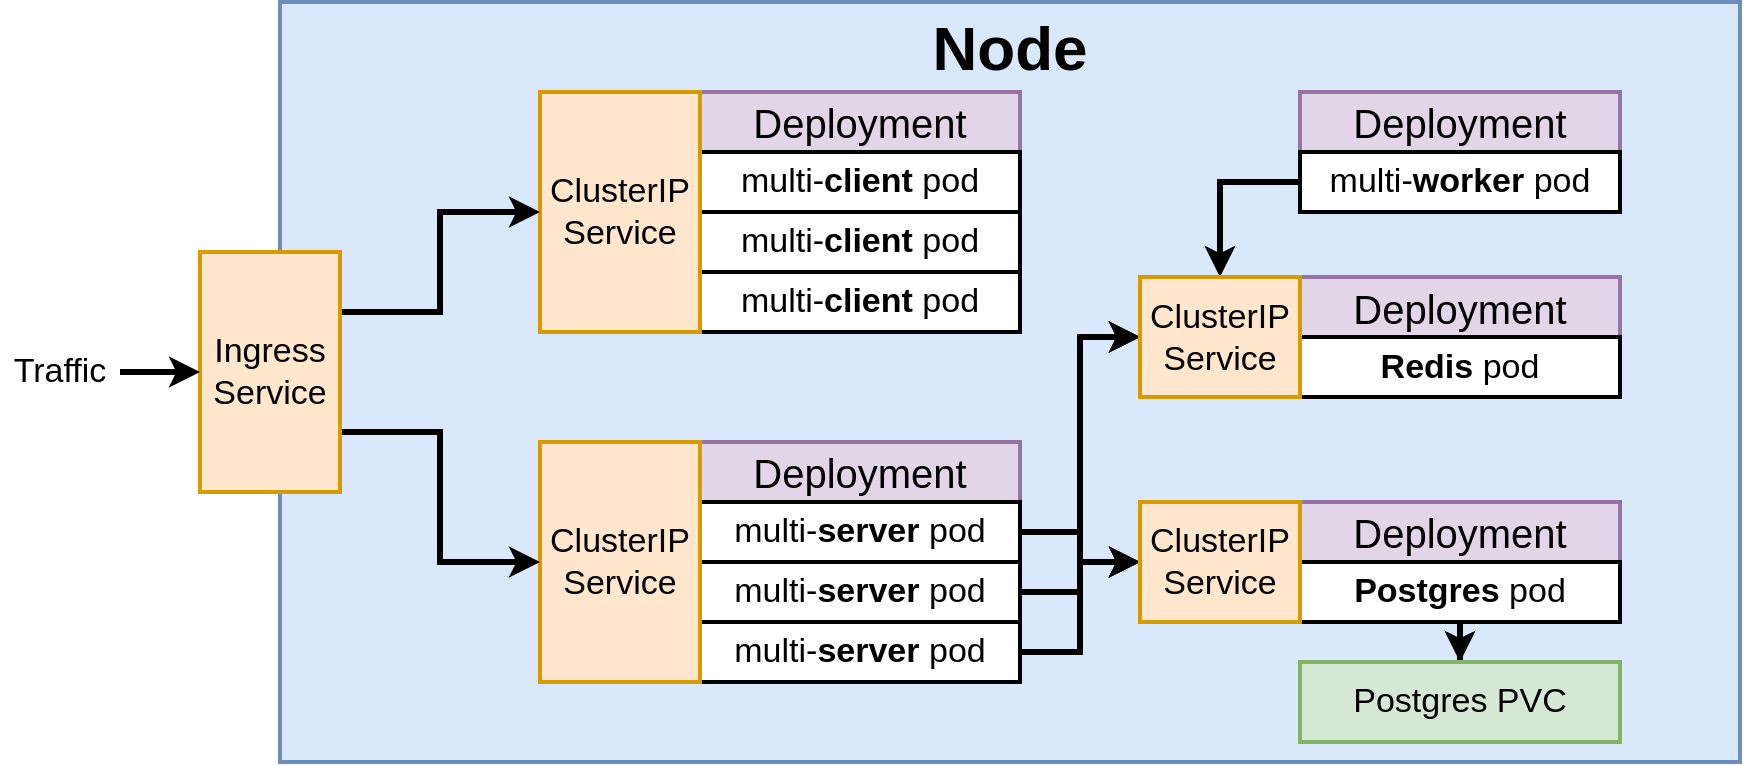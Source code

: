 <mxfile version="12.9.14" type="device"><diagram id="iMD9ftYaZnYNUTB2z-hO" name="Page-1"><mxGraphModel dx="1422" dy="762" grid="1" gridSize="10" guides="1" tooltips="1" connect="1" arrows="1" fold="1" page="1" pageScale="1" pageWidth="850" pageHeight="1100" math="0" shadow="0"><root><mxCell id="0"/><mxCell id="1" parent="0"/><mxCell id="Ijopshw64GC_B9DUQlLL-1" value="Node&lt;br style=&quot;font-size: 31px;&quot;&gt;&lt;br style=&quot;font-size: 31px;&quot;&gt;&lt;br style=&quot;font-size: 31px;&quot;&gt;&lt;br style=&quot;font-size: 31px;&quot;&gt;&lt;br style=&quot;font-size: 31px;&quot;&gt;&lt;br style=&quot;font-size: 31px;&quot;&gt;&lt;br style=&quot;font-size: 31px;&quot;&gt;&lt;br style=&quot;font-size: 31px;&quot;&gt;&lt;br style=&quot;font-size: 31px;&quot;&gt;&lt;br style=&quot;font-size: 31px;&quot;&gt;" style="rounded=0;whiteSpace=wrap;html=1;strokeWidth=2;fontSize=31;align=center;fillColor=#dae8fc;strokeColor=#6c8ebf;fontStyle=1" vertex="1" parent="1"><mxGeometry x="530" y="230" width="730" height="380" as="geometry"/></mxCell><mxCell id="Ijopshw64GC_B9DUQlLL-2" value="Deployment" style="rounded=0;whiteSpace=wrap;html=1;strokeWidth=2;fontSize=20;align=center;fillColor=#e1d5e7;strokeColor=#9673a6;" vertex="1" parent="1"><mxGeometry x="740" y="275" width="160" height="30" as="geometry"/></mxCell><mxCell id="Ijopshw64GC_B9DUQlLL-3" value="multi-&lt;b&gt;client&lt;/b&gt; pod" style="rounded=0;whiteSpace=wrap;html=1;strokeWidth=2;fontSize=17;align=center;fillColor=#ffffff;strokeColor=#000000;" vertex="1" parent="1"><mxGeometry x="740" y="305" width="160" height="30" as="geometry"/></mxCell><mxCell id="Ijopshw64GC_B9DUQlLL-4" value="multi-&lt;b&gt;client&lt;/b&gt; pod" style="rounded=0;whiteSpace=wrap;html=1;strokeWidth=2;fontSize=17;align=center;fillColor=#ffffff;strokeColor=#000000;" vertex="1" parent="1"><mxGeometry x="740" y="335" width="160" height="30" as="geometry"/></mxCell><mxCell id="Ijopshw64GC_B9DUQlLL-5" value="multi-&lt;b&gt;client&lt;/b&gt; pod" style="rounded=0;whiteSpace=wrap;html=1;strokeWidth=2;fontSize=17;align=center;fillColor=#ffffff;strokeColor=#000000;" vertex="1" parent="1"><mxGeometry x="740" y="365" width="160" height="30" as="geometry"/></mxCell><mxCell id="Ijopshw64GC_B9DUQlLL-6" value="Deployment" style="rounded=0;whiteSpace=wrap;html=1;strokeWidth=2;fontSize=20;align=center;fillColor=#e1d5e7;strokeColor=#9673a6;" vertex="1" parent="1"><mxGeometry x="740" y="450" width="160" height="30" as="geometry"/></mxCell><mxCell id="Ijopshw64GC_B9DUQlLL-7" style="edgeStyle=orthogonalEdgeStyle;rounded=0;html=1;exitX=1;exitY=0.5;jettySize=auto;orthogonalLoop=1;strokeWidth=3;fontSize=30;" edge="1" parent="1" source="Ijopshw64GC_B9DUQlLL-9" target="Ijopshw64GC_B9DUQlLL-33"><mxGeometry relative="1" as="geometry"/></mxCell><mxCell id="Ijopshw64GC_B9DUQlLL-8" style="edgeStyle=orthogonalEdgeStyle;rounded=0;html=1;exitX=1;exitY=0.5;entryX=0;entryY=0.5;jettySize=auto;orthogonalLoop=1;strokeWidth=3;fontSize=30;" edge="1" parent="1" source="Ijopshw64GC_B9DUQlLL-9" target="Ijopshw64GC_B9DUQlLL-32"><mxGeometry relative="1" as="geometry"/></mxCell><mxCell id="Ijopshw64GC_B9DUQlLL-9" value="multi-&lt;b&gt;server&lt;/b&gt; pod" style="rounded=0;whiteSpace=wrap;html=1;strokeWidth=2;fontSize=17;align=center;fillColor=#ffffff;strokeColor=#000000;" vertex="1" parent="1"><mxGeometry x="740" y="480" width="160" height="30" as="geometry"/></mxCell><mxCell id="Ijopshw64GC_B9DUQlLL-10" style="edgeStyle=orthogonalEdgeStyle;rounded=0;html=1;exitX=1;exitY=0.5;entryX=0;entryY=0.5;jettySize=auto;orthogonalLoop=1;strokeWidth=3;fontSize=30;" edge="1" parent="1" source="Ijopshw64GC_B9DUQlLL-12" target="Ijopshw64GC_B9DUQlLL-33"><mxGeometry relative="1" as="geometry"/></mxCell><mxCell id="Ijopshw64GC_B9DUQlLL-11" style="edgeStyle=orthogonalEdgeStyle;rounded=0;html=1;exitX=1;exitY=0.5;entryX=0;entryY=0.5;jettySize=auto;orthogonalLoop=1;strokeWidth=3;fontSize=30;" edge="1" parent="1" source="Ijopshw64GC_B9DUQlLL-12" target="Ijopshw64GC_B9DUQlLL-32"><mxGeometry relative="1" as="geometry"/></mxCell><mxCell id="Ijopshw64GC_B9DUQlLL-12" value="multi-&lt;b&gt;server&lt;/b&gt; pod" style="rounded=0;whiteSpace=wrap;html=1;strokeWidth=2;fontSize=17;align=center;fillColor=#ffffff;strokeColor=#000000;" vertex="1" parent="1"><mxGeometry x="740" y="510" width="160" height="30" as="geometry"/></mxCell><mxCell id="Ijopshw64GC_B9DUQlLL-13" style="edgeStyle=orthogonalEdgeStyle;rounded=0;html=1;exitX=1;exitY=0.5;entryX=0;entryY=0.5;jettySize=auto;orthogonalLoop=1;strokeWidth=3;fontSize=30;" edge="1" parent="1" source="Ijopshw64GC_B9DUQlLL-15" target="Ijopshw64GC_B9DUQlLL-33"><mxGeometry relative="1" as="geometry"/></mxCell><mxCell id="Ijopshw64GC_B9DUQlLL-14" style="edgeStyle=orthogonalEdgeStyle;rounded=0;html=1;exitX=1;exitY=0.5;entryX=0;entryY=0.5;jettySize=auto;orthogonalLoop=1;strokeWidth=3;fontSize=30;" edge="1" parent="1" source="Ijopshw64GC_B9DUQlLL-15" target="Ijopshw64GC_B9DUQlLL-32"><mxGeometry relative="1" as="geometry"/></mxCell><mxCell id="Ijopshw64GC_B9DUQlLL-15" value="multi-&lt;b&gt;server&lt;/b&gt; pod" style="rounded=0;whiteSpace=wrap;html=1;strokeWidth=2;fontSize=17;align=center;fillColor=#ffffff;strokeColor=#000000;" vertex="1" parent="1"><mxGeometry x="740" y="540" width="160" height="30" as="geometry"/></mxCell><mxCell id="Ijopshw64GC_B9DUQlLL-16" value="Deployment" style="rounded=0;whiteSpace=wrap;html=1;strokeWidth=2;fontSize=20;align=center;fillColor=#e1d5e7;strokeColor=#9673a6;" vertex="1" parent="1"><mxGeometry x="1040" y="275" width="160" height="30" as="geometry"/></mxCell><mxCell id="Ijopshw64GC_B9DUQlLL-17" style="edgeStyle=orthogonalEdgeStyle;rounded=0;html=1;exitX=0;exitY=0.5;entryX=0.5;entryY=0;jettySize=auto;orthogonalLoop=1;strokeWidth=3;fontSize=30;" edge="1" parent="1" source="Ijopshw64GC_B9DUQlLL-18" target="Ijopshw64GC_B9DUQlLL-32"><mxGeometry relative="1" as="geometry"/></mxCell><mxCell id="Ijopshw64GC_B9DUQlLL-18" value="multi-&lt;b&gt;worker&lt;/b&gt; pod" style="rounded=0;whiteSpace=wrap;html=1;strokeWidth=2;fontSize=17;align=center;fillColor=#ffffff;strokeColor=#000000;" vertex="1" parent="1"><mxGeometry x="1040" y="305" width="160" height="30" as="geometry"/></mxCell><mxCell id="Ijopshw64GC_B9DUQlLL-19" value="ClusterIP&lt;br&gt;Service" style="rounded=0;whiteSpace=wrap;html=1;strokeWidth=2;fontSize=17;align=center;fillColor=#ffe6cc;strokeColor=#d79b00;" vertex="1" parent="1"><mxGeometry x="660" y="275" width="80" height="120" as="geometry"/></mxCell><mxCell id="Ijopshw64GC_B9DUQlLL-20" value="ClusterIP&lt;br&gt;Service" style="rounded=0;whiteSpace=wrap;html=1;strokeWidth=2;fontSize=17;align=center;fillColor=#ffe6cc;strokeColor=#d79b00;" vertex="1" parent="1"><mxGeometry x="660" y="450" width="80" height="120" as="geometry"/></mxCell><mxCell id="Ijopshw64GC_B9DUQlLL-21" style="edgeStyle=orthogonalEdgeStyle;rounded=0;html=1;exitX=1;exitY=0.25;jettySize=auto;orthogonalLoop=1;strokeWidth=3;fontSize=17;" edge="1" parent="1" source="Ijopshw64GC_B9DUQlLL-23" target="Ijopshw64GC_B9DUQlLL-19"><mxGeometry relative="1" as="geometry"/></mxCell><mxCell id="Ijopshw64GC_B9DUQlLL-22" style="edgeStyle=orthogonalEdgeStyle;rounded=0;html=1;exitX=1;exitY=0.75;jettySize=auto;orthogonalLoop=1;strokeWidth=3;fontSize=17;" edge="1" parent="1" source="Ijopshw64GC_B9DUQlLL-23" target="Ijopshw64GC_B9DUQlLL-20"><mxGeometry relative="1" as="geometry"/></mxCell><mxCell id="Ijopshw64GC_B9DUQlLL-23" value="Ingress Service" style="rounded=0;whiteSpace=wrap;html=1;strokeWidth=2;fontSize=17;align=center;fillColor=#ffe6cc;strokeColor=#d79b00;" vertex="1" parent="1"><mxGeometry x="490" y="355" width="70" height="120" as="geometry"/></mxCell><mxCell id="Ijopshw64GC_B9DUQlLL-24" style="edgeStyle=orthogonalEdgeStyle;rounded=0;html=1;exitX=1;exitY=0.5;jettySize=auto;orthogonalLoop=1;strokeWidth=3;fontSize=17;" edge="1" parent="1" source="Ijopshw64GC_B9DUQlLL-25" target="Ijopshw64GC_B9DUQlLL-23"><mxGeometry relative="1" as="geometry"/></mxCell><mxCell id="Ijopshw64GC_B9DUQlLL-25" value="Traffic" style="text;html=1;strokeColor=none;fillColor=none;align=center;verticalAlign=middle;whiteSpace=wrap;rounded=0;fontSize=17;" vertex="1" parent="1"><mxGeometry x="390" y="402.5" width="60" height="25" as="geometry"/></mxCell><mxCell id="Ijopshw64GC_B9DUQlLL-26" value="Deployment" style="rounded=0;whiteSpace=wrap;html=1;strokeWidth=2;fontSize=20;align=center;fillColor=#e1d5e7;strokeColor=#9673a6;" vertex="1" parent="1"><mxGeometry x="1040" y="367.5" width="160" height="30" as="geometry"/></mxCell><mxCell id="Ijopshw64GC_B9DUQlLL-27" value="&lt;b&gt;Redis&lt;/b&gt; pod" style="rounded=0;whiteSpace=wrap;html=1;strokeWidth=2;fontSize=17;align=center;fillColor=#ffffff;strokeColor=#000000;" vertex="1" parent="1"><mxGeometry x="1040" y="397.5" width="160" height="30" as="geometry"/></mxCell><mxCell id="Ijopshw64GC_B9DUQlLL-28" value="Deployment" style="rounded=0;whiteSpace=wrap;html=1;strokeWidth=2;fontSize=20;align=center;fillColor=#e1d5e7;strokeColor=#9673a6;" vertex="1" parent="1"><mxGeometry x="1040" y="480" width="160" height="30" as="geometry"/></mxCell><mxCell id="Ijopshw64GC_B9DUQlLL-29" style="edgeStyle=orthogonalEdgeStyle;rounded=0;html=1;exitX=0.5;exitY=1;jettySize=auto;orthogonalLoop=1;strokeWidth=3;fontSize=17;" edge="1" parent="1" source="Ijopshw64GC_B9DUQlLL-30" target="Ijopshw64GC_B9DUQlLL-31"><mxGeometry relative="1" as="geometry"/></mxCell><mxCell id="Ijopshw64GC_B9DUQlLL-30" value="&lt;b&gt;Postgres&lt;/b&gt; pod" style="rounded=0;whiteSpace=wrap;html=1;strokeWidth=2;fontSize=17;align=center;fillColor=#ffffff;strokeColor=#000000;" vertex="1" parent="1"><mxGeometry x="1040" y="510" width="160" height="30" as="geometry"/></mxCell><mxCell id="Ijopshw64GC_B9DUQlLL-31" value="Postgres PVC" style="rounded=0;whiteSpace=wrap;html=1;strokeWidth=2;fontSize=17;align=center;fillColor=#d5e8d4;strokeColor=#82b366;" vertex="1" parent="1"><mxGeometry x="1040" y="560" width="160" height="40" as="geometry"/></mxCell><mxCell id="Ijopshw64GC_B9DUQlLL-32" value="ClusterIP&lt;br&gt;Service" style="rounded=0;whiteSpace=wrap;html=1;strokeWidth=2;fontSize=17;align=center;fillColor=#ffe6cc;strokeColor=#d79b00;" vertex="1" parent="1"><mxGeometry x="960" y="367.5" width="80" height="60" as="geometry"/></mxCell><mxCell id="Ijopshw64GC_B9DUQlLL-33" value="ClusterIP&lt;br&gt;Service" style="rounded=0;whiteSpace=wrap;html=1;strokeWidth=2;fontSize=17;align=center;fillColor=#ffe6cc;strokeColor=#d79b00;" vertex="1" parent="1"><mxGeometry x="960" y="480" width="80" height="60" as="geometry"/></mxCell><mxCell id="Ijopshw64GC_B9DUQlLL-34" style="edgeStyle=orthogonalEdgeStyle;rounded=0;html=1;exitX=0.75;exitY=1;entryX=0.75;entryY=1;jettySize=auto;orthogonalLoop=1;strokeWidth=3;fontSize=17;" edge="1" parent="1" source="Ijopshw64GC_B9DUQlLL-32" target="Ijopshw64GC_B9DUQlLL-32"><mxGeometry relative="1" as="geometry"/></mxCell></root></mxGraphModel></diagram></mxfile>
